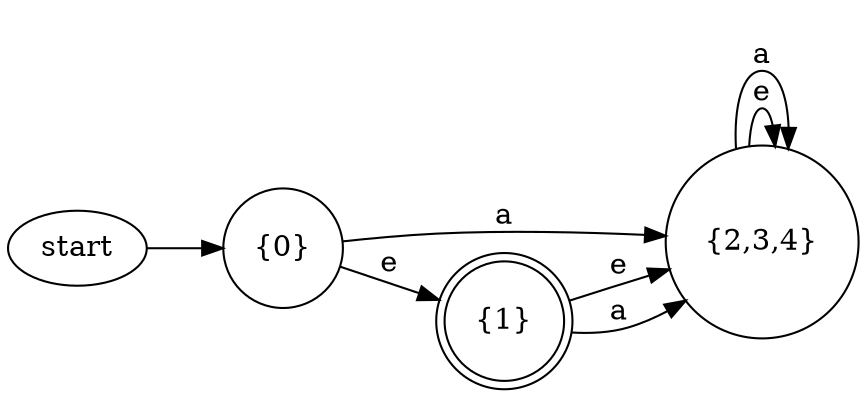 digraph DFA {
  rankdir=LR;
  "{2,3,4}" [shape=circle];
  "{1}" [shape=doublecircle];
  "{0}" [shape=circle];
  start -> "{0}";
  "{1}" -> "{2,3,4}" [label="e"];
  "{1}" -> "{2,3,4}" [label="a"];
  "{0}" -> "{1}" [label="e"];
  "{0}" -> "{2,3,4}" [label="a"];
  "{2,3,4}" -> "{2,3,4}" [label="e"];
  "{2,3,4}" -> "{2,3,4}" [label="a"];
}
